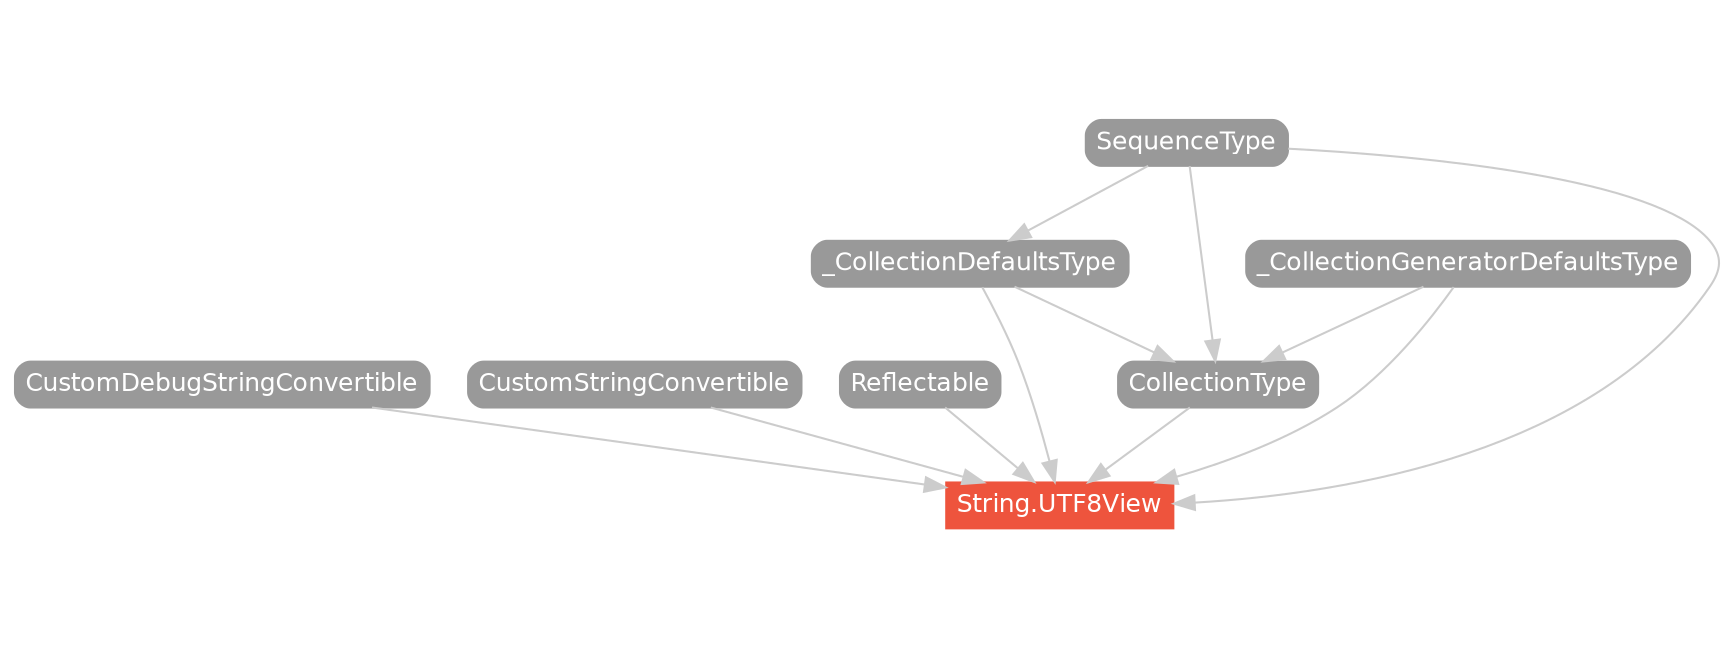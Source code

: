 strict digraph "String.UTF8View - Type Hierarchy - SwiftDoc.org" {
    pad="0.1,0.8"
    node [shape=box, style="filled,rounded", color="#999999", fillcolor="#999999", fontcolor=white, fontname=Helvetica, fontnames="Helvetica,sansserif", fontsize=12, margin="0.07,0.05", height="0.3"]
    edge [color="#cccccc"]
    "CollectionType" [URL="/protocol/CollectionType/"]
    "CustomDebugStringConvertible" [URL="/protocol/CustomDebugStringConvertible/"]
    "CustomStringConvertible" [URL="/protocol/CustomStringConvertible/"]
    "Reflectable" [URL="/protocol/Reflectable/"]
    "SequenceType" [URL="/protocol/SequenceType/"]
    "String.UTF8View" [URL="/type/String.UTF8View/", style="filled", fillcolor="#ee543d", color="#ee543d"]
    "_CollectionDefaultsType" [URL="/protocol/_CollectionDefaultsType/"]
    "_CollectionGeneratorDefaultsType" [URL="/protocol/_CollectionGeneratorDefaultsType/"]    "CollectionType" -> "String.UTF8View"
    "SequenceType" -> "String.UTF8View"
    "_CollectionDefaultsType" -> "String.UTF8View"
    "_CollectionGeneratorDefaultsType" -> "String.UTF8View"
    "Reflectable" -> "String.UTF8View"
    "CustomStringConvertible" -> "String.UTF8View"
    "CustomDebugStringConvertible" -> "String.UTF8View"
    "SequenceType" -> "CollectionType"
    "_CollectionDefaultsType" -> "CollectionType"
    "_CollectionGeneratorDefaultsType" -> "CollectionType"
    "SequenceType" -> "_CollectionDefaultsType"
    "SequenceType" -> "_CollectionDefaultsType"
    subgraph Types {
        rank = max; "String.UTF8View";
    }
}